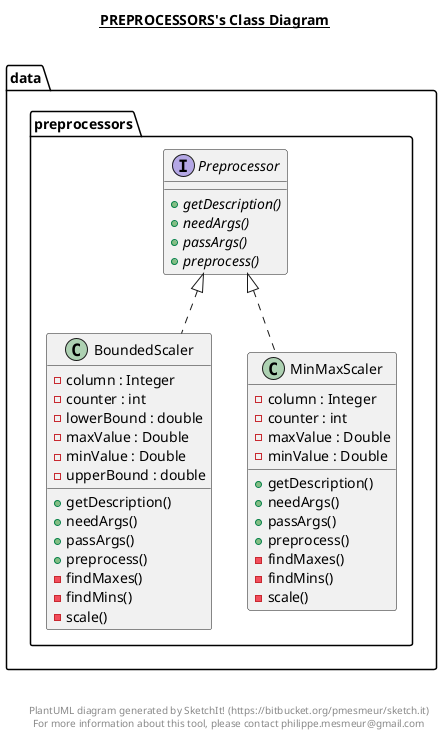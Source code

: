 @startuml

title __PREPROCESSORS's Class Diagram__\n

  namespace data {
    namespace preprocessors {
      class data.preprocessors.BoundedScaler {
          - column : Integer
          - counter : int
          - lowerBound : double
          - maxValue : Double
          - minValue : Double
          - upperBound : double
          + getDescription()
          + needArgs()
          + passArgs()
          + preprocess()
          - findMaxes()
          - findMins()
          - scale()
      }
    }
  }
  

  namespace data {
    namespace preprocessors {
      class data.preprocessors.MinMaxScaler {
          - column : Integer
          - counter : int
          - maxValue : Double
          - minValue : Double
          + getDescription()
          + needArgs()
          + passArgs()
          + preprocess()
          - findMaxes()
          - findMins()
          - scale()
      }
    }
  }
  

  namespace data {
    namespace preprocessors {
      interface data.preprocessors.Preprocessor {
          {abstract} + getDescription()
          {abstract} + needArgs()
          {abstract} + passArgs()
          {abstract} + preprocess()
      }
    }
  }
  

  data.preprocessors.BoundedScaler .up.|> data.preprocessors.Preprocessor
  data.preprocessors.MinMaxScaler .up.|> data.preprocessors.Preprocessor


right footer


PlantUML diagram generated by SketchIt! (https://bitbucket.org/pmesmeur/sketch.it)
For more information about this tool, please contact philippe.mesmeur@gmail.com
endfooter

@enduml
